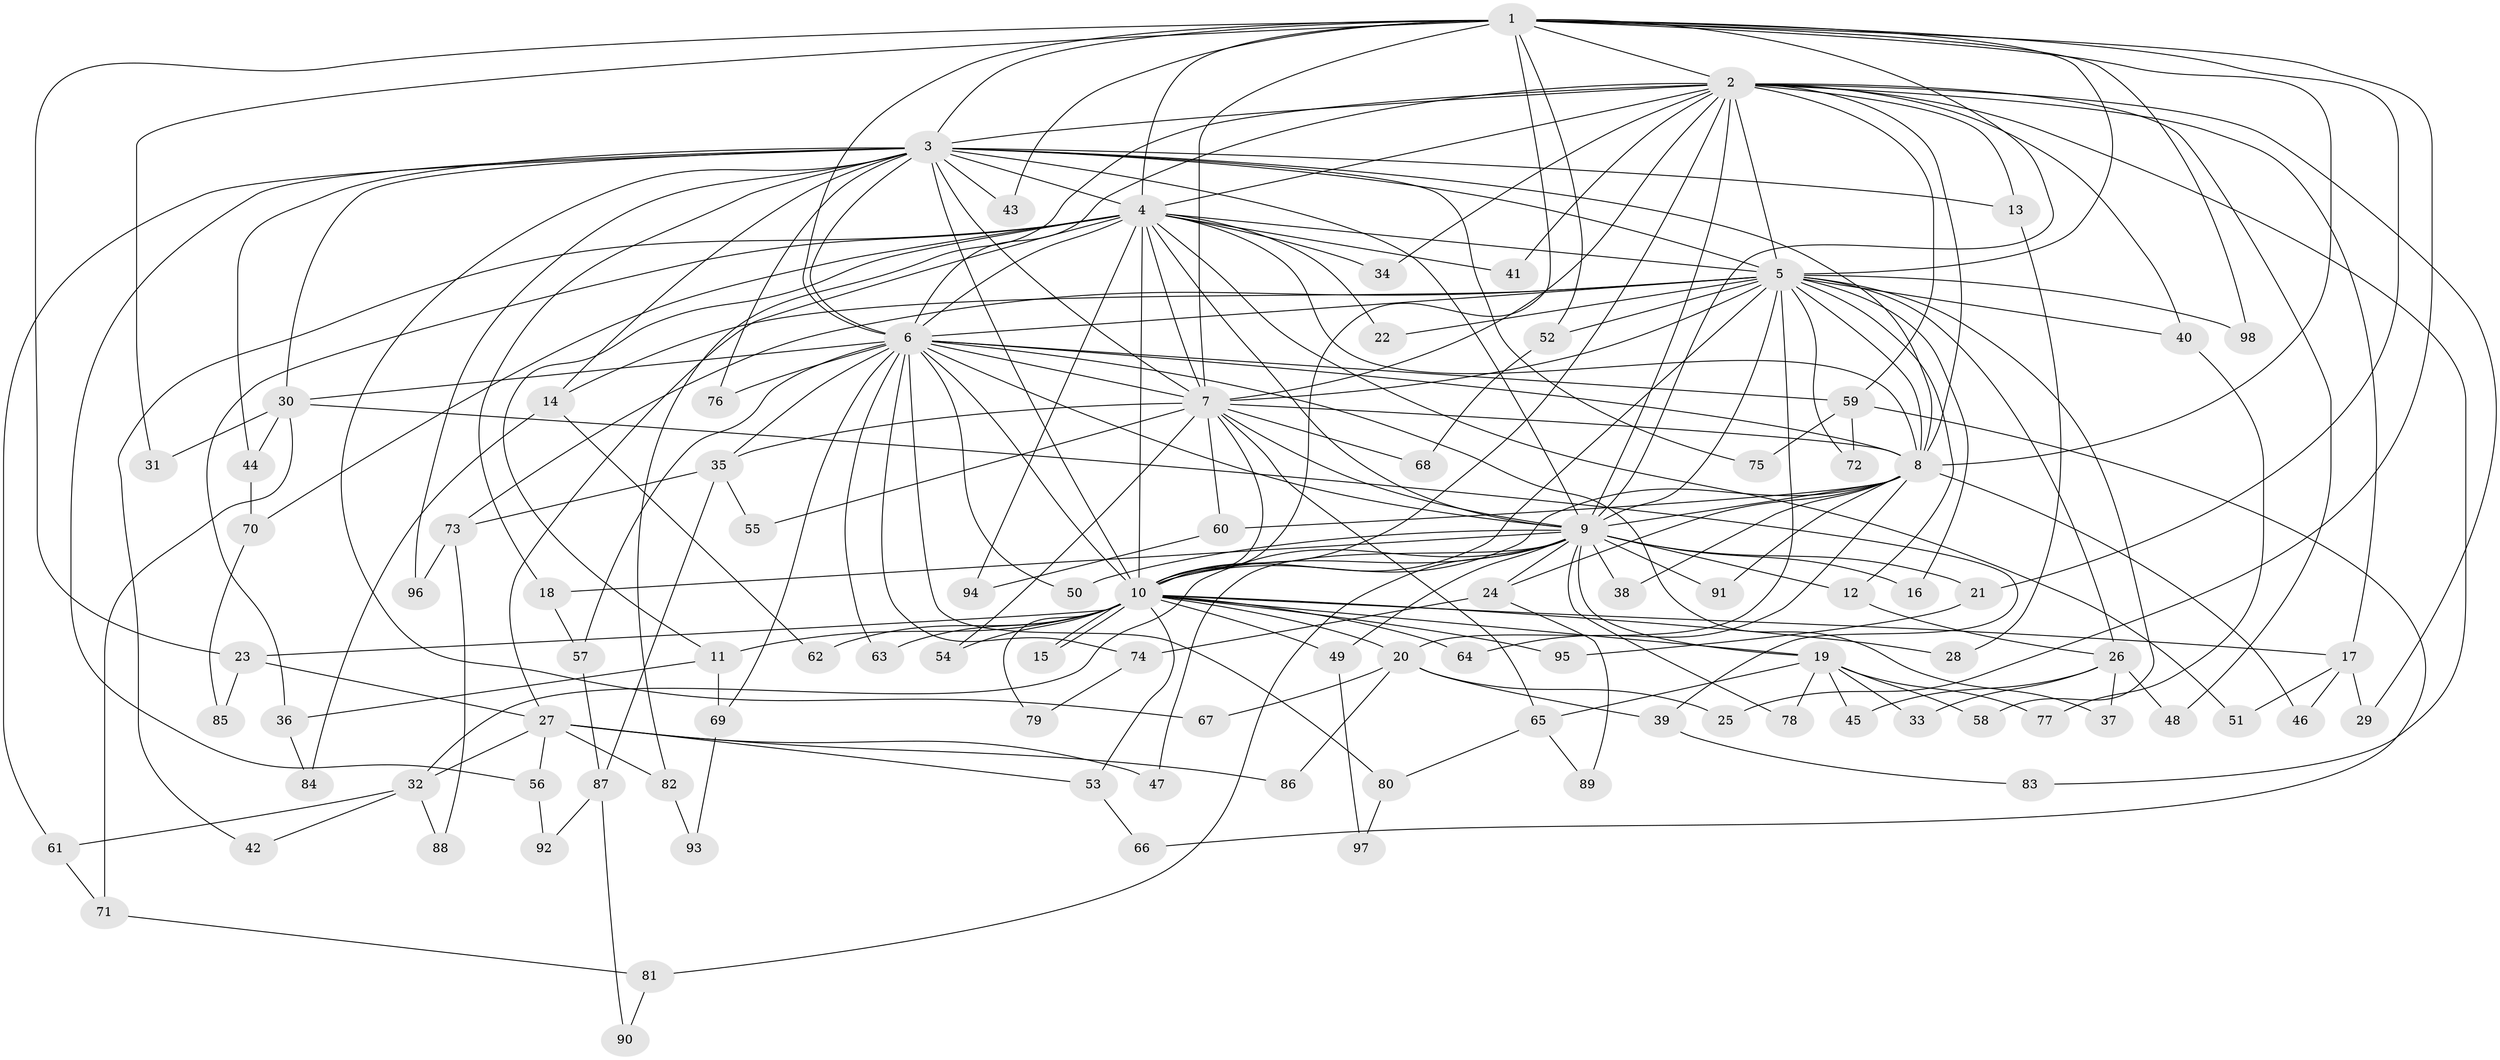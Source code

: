 // coarse degree distribution, {18: 0.01694915254237288, 23: 0.01694915254237288, 16: 0.01694915254237288, 25: 0.01694915254237288, 9: 0.05084745762711865, 20: 0.01694915254237288, 4: 0.1016949152542373, 3: 0.1864406779661017, 1: 0.03389830508474576, 5: 0.06779661016949153, 10: 0.01694915254237288, 2: 0.3728813559322034, 6: 0.06779661016949153, 8: 0.01694915254237288}
// Generated by graph-tools (version 1.1) at 2025/50/03/04/25 22:50:02]
// undirected, 98 vertices, 221 edges
graph export_dot {
  node [color=gray90,style=filled];
  1;
  2;
  3;
  4;
  5;
  6;
  7;
  8;
  9;
  10;
  11;
  12;
  13;
  14;
  15;
  16;
  17;
  18;
  19;
  20;
  21;
  22;
  23;
  24;
  25;
  26;
  27;
  28;
  29;
  30;
  31;
  32;
  33;
  34;
  35;
  36;
  37;
  38;
  39;
  40;
  41;
  42;
  43;
  44;
  45;
  46;
  47;
  48;
  49;
  50;
  51;
  52;
  53;
  54;
  55;
  56;
  57;
  58;
  59;
  60;
  61;
  62;
  63;
  64;
  65;
  66;
  67;
  68;
  69;
  70;
  71;
  72;
  73;
  74;
  75;
  76;
  77;
  78;
  79;
  80;
  81;
  82;
  83;
  84;
  85;
  86;
  87;
  88;
  89;
  90;
  91;
  92;
  93;
  94;
  95;
  96;
  97;
  98;
  1 -- 2;
  1 -- 3;
  1 -- 4;
  1 -- 5;
  1 -- 6;
  1 -- 7;
  1 -- 8;
  1 -- 9;
  1 -- 10;
  1 -- 21;
  1 -- 23;
  1 -- 25;
  1 -- 31;
  1 -- 43;
  1 -- 52;
  1 -- 98;
  2 -- 3;
  2 -- 4;
  2 -- 5;
  2 -- 6;
  2 -- 7;
  2 -- 8;
  2 -- 9;
  2 -- 10;
  2 -- 13;
  2 -- 17;
  2 -- 29;
  2 -- 34;
  2 -- 40;
  2 -- 41;
  2 -- 48;
  2 -- 59;
  2 -- 82;
  2 -- 83;
  3 -- 4;
  3 -- 5;
  3 -- 6;
  3 -- 7;
  3 -- 8;
  3 -- 9;
  3 -- 10;
  3 -- 13;
  3 -- 14;
  3 -- 18;
  3 -- 30;
  3 -- 43;
  3 -- 44;
  3 -- 56;
  3 -- 61;
  3 -- 67;
  3 -- 75;
  3 -- 76;
  3 -- 96;
  4 -- 5;
  4 -- 6;
  4 -- 7;
  4 -- 8;
  4 -- 9;
  4 -- 10;
  4 -- 11;
  4 -- 22;
  4 -- 27;
  4 -- 34;
  4 -- 36;
  4 -- 41;
  4 -- 42;
  4 -- 51;
  4 -- 70;
  4 -- 94;
  5 -- 6;
  5 -- 7;
  5 -- 8;
  5 -- 9;
  5 -- 10;
  5 -- 12;
  5 -- 14;
  5 -- 16;
  5 -- 20;
  5 -- 22;
  5 -- 26;
  5 -- 40;
  5 -- 52;
  5 -- 58;
  5 -- 72;
  5 -- 73;
  5 -- 98;
  6 -- 7;
  6 -- 8;
  6 -- 9;
  6 -- 10;
  6 -- 30;
  6 -- 35;
  6 -- 37;
  6 -- 50;
  6 -- 57;
  6 -- 59;
  6 -- 63;
  6 -- 69;
  6 -- 74;
  6 -- 76;
  6 -- 80;
  7 -- 8;
  7 -- 9;
  7 -- 10;
  7 -- 35;
  7 -- 54;
  7 -- 55;
  7 -- 60;
  7 -- 65;
  7 -- 68;
  8 -- 9;
  8 -- 10;
  8 -- 24;
  8 -- 38;
  8 -- 46;
  8 -- 60;
  8 -- 64;
  8 -- 91;
  9 -- 10;
  9 -- 12;
  9 -- 16;
  9 -- 18;
  9 -- 19;
  9 -- 21;
  9 -- 24;
  9 -- 32;
  9 -- 38;
  9 -- 47;
  9 -- 49;
  9 -- 50;
  9 -- 78;
  9 -- 81;
  9 -- 91;
  10 -- 11;
  10 -- 15;
  10 -- 15;
  10 -- 17;
  10 -- 19;
  10 -- 20;
  10 -- 23;
  10 -- 28;
  10 -- 49;
  10 -- 53;
  10 -- 54;
  10 -- 62;
  10 -- 63;
  10 -- 64;
  10 -- 79;
  10 -- 95;
  11 -- 36;
  11 -- 69;
  12 -- 26;
  13 -- 28;
  14 -- 62;
  14 -- 84;
  17 -- 29;
  17 -- 46;
  17 -- 51;
  18 -- 57;
  19 -- 33;
  19 -- 45;
  19 -- 58;
  19 -- 65;
  19 -- 77;
  19 -- 78;
  20 -- 25;
  20 -- 39;
  20 -- 67;
  20 -- 86;
  21 -- 95;
  23 -- 27;
  23 -- 85;
  24 -- 74;
  24 -- 89;
  26 -- 33;
  26 -- 37;
  26 -- 45;
  26 -- 48;
  27 -- 32;
  27 -- 47;
  27 -- 53;
  27 -- 56;
  27 -- 82;
  27 -- 86;
  30 -- 31;
  30 -- 39;
  30 -- 44;
  30 -- 71;
  32 -- 42;
  32 -- 61;
  32 -- 88;
  35 -- 55;
  35 -- 73;
  35 -- 87;
  36 -- 84;
  39 -- 83;
  40 -- 77;
  44 -- 70;
  49 -- 97;
  52 -- 68;
  53 -- 66;
  56 -- 92;
  57 -- 87;
  59 -- 66;
  59 -- 72;
  59 -- 75;
  60 -- 94;
  61 -- 71;
  65 -- 80;
  65 -- 89;
  69 -- 93;
  70 -- 85;
  71 -- 81;
  73 -- 88;
  73 -- 96;
  74 -- 79;
  80 -- 97;
  81 -- 90;
  82 -- 93;
  87 -- 90;
  87 -- 92;
}
